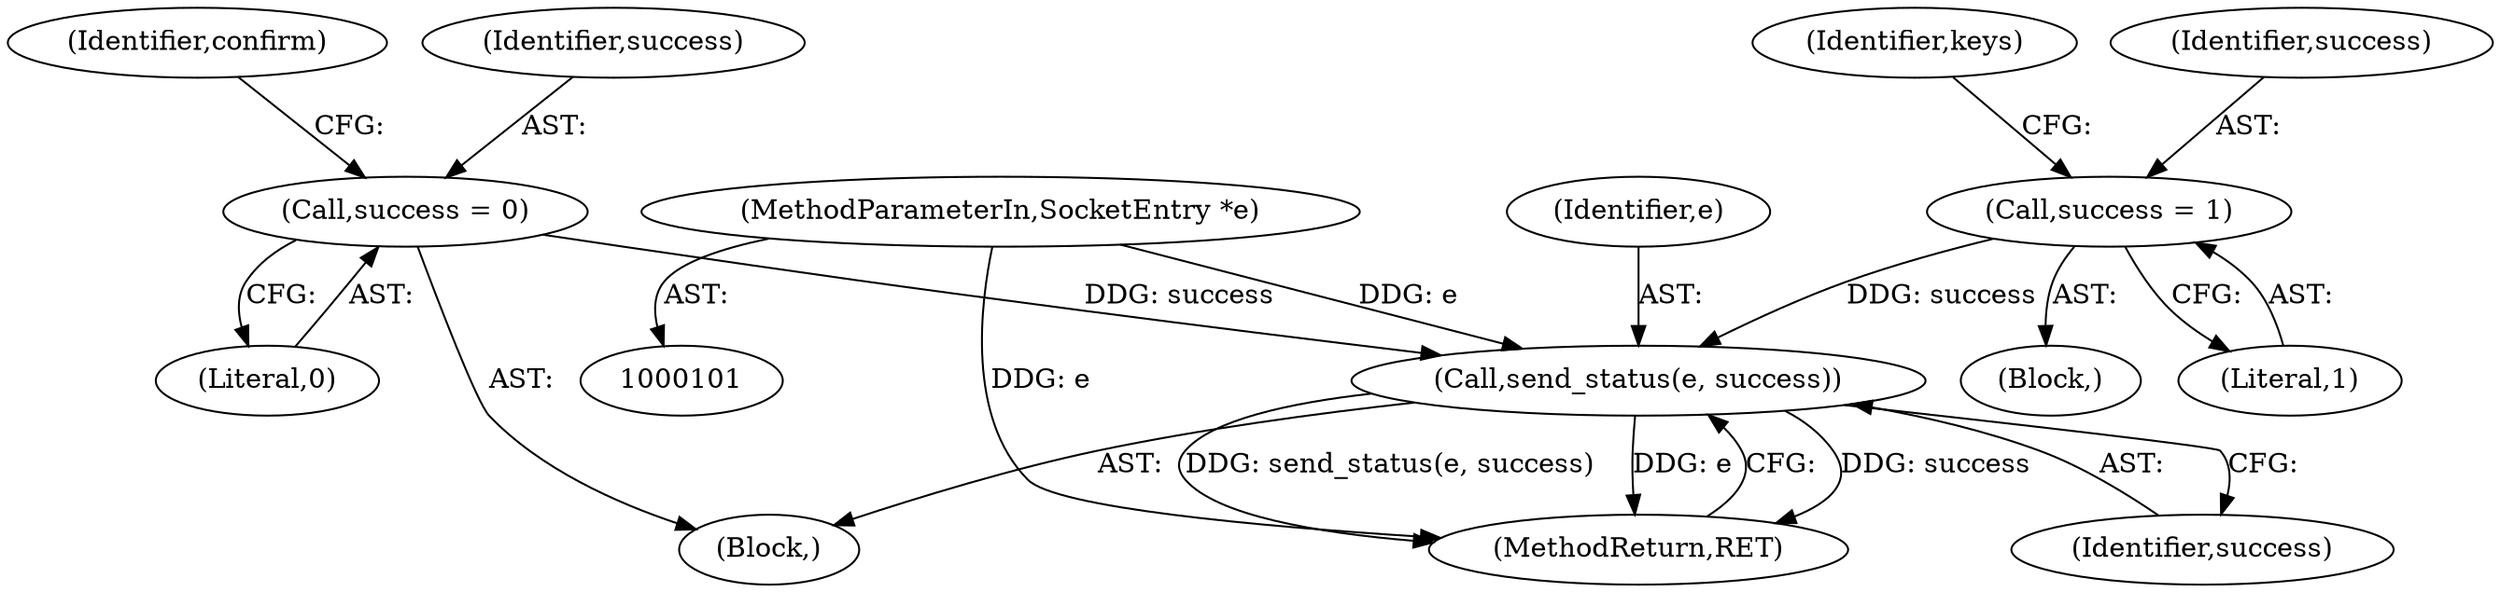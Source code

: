 digraph "0_src_9476ce1dd37d3c3218d5640b74c34c65e5f4efe5_0@API" {
"1000340" [label="(Call,send_status(e, success))"];
"1000102" [label="(MethodParameterIn,SocketEntry *e)"];
"1000117" [label="(Call,success = 0)"];
"1000321" [label="(Call,success = 1)"];
"1000117" [label="(Call,success = 0)"];
"1000341" [label="(Identifier,e)"];
"1000276" [label="(Block,)"];
"1000323" [label="(Literal,1)"];
"1000122" [label="(Identifier,confirm)"];
"1000330" [label="(Identifier,keys)"];
"1000321" [label="(Call,success = 1)"];
"1000103" [label="(Block,)"];
"1000340" [label="(Call,send_status(e, success))"];
"1000343" [label="(MethodReturn,RET)"];
"1000102" [label="(MethodParameterIn,SocketEntry *e)"];
"1000119" [label="(Literal,0)"];
"1000322" [label="(Identifier,success)"];
"1000118" [label="(Identifier,success)"];
"1000342" [label="(Identifier,success)"];
"1000340" -> "1000103"  [label="AST: "];
"1000340" -> "1000342"  [label="CFG: "];
"1000341" -> "1000340"  [label="AST: "];
"1000342" -> "1000340"  [label="AST: "];
"1000343" -> "1000340"  [label="CFG: "];
"1000340" -> "1000343"  [label="DDG: success"];
"1000340" -> "1000343"  [label="DDG: send_status(e, success)"];
"1000340" -> "1000343"  [label="DDG: e"];
"1000102" -> "1000340"  [label="DDG: e"];
"1000117" -> "1000340"  [label="DDG: success"];
"1000321" -> "1000340"  [label="DDG: success"];
"1000102" -> "1000101"  [label="AST: "];
"1000102" -> "1000343"  [label="DDG: e"];
"1000117" -> "1000103"  [label="AST: "];
"1000117" -> "1000119"  [label="CFG: "];
"1000118" -> "1000117"  [label="AST: "];
"1000119" -> "1000117"  [label="AST: "];
"1000122" -> "1000117"  [label="CFG: "];
"1000321" -> "1000276"  [label="AST: "];
"1000321" -> "1000323"  [label="CFG: "];
"1000322" -> "1000321"  [label="AST: "];
"1000323" -> "1000321"  [label="AST: "];
"1000330" -> "1000321"  [label="CFG: "];
}
